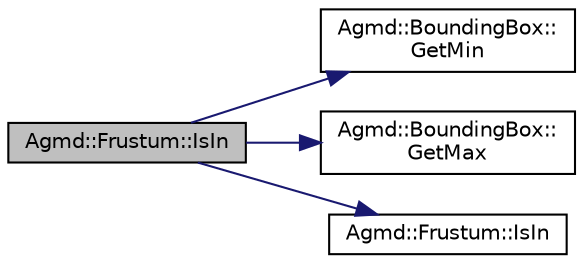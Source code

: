 digraph "Agmd::Frustum::IsIn"
{
  edge [fontname="Helvetica",fontsize="10",labelfontname="Helvetica",labelfontsize="10"];
  node [fontname="Helvetica",fontsize="10",shape=record];
  rankdir="LR";
  Node1 [label="Agmd::Frustum::IsIn",height=0.2,width=0.4,color="black", fillcolor="grey75", style="filled" fontcolor="black"];
  Node1 -> Node2 [color="midnightblue",fontsize="10",style="solid"];
  Node2 [label="Agmd::BoundingBox::\lGetMin",height=0.2,width=0.4,color="black", fillcolor="white", style="filled",URL="$class_agmd_1_1_bounding_box.html#af4cb7f98c2b6759b01e89115c297db1d"];
  Node1 -> Node3 [color="midnightblue",fontsize="10",style="solid"];
  Node3 [label="Agmd::BoundingBox::\lGetMax",height=0.2,width=0.4,color="black", fillcolor="white", style="filled",URL="$class_agmd_1_1_bounding_box.html#a016e74269a19c3692886199a8c36d9fc"];
  Node1 -> Node4 [color="midnightblue",fontsize="10",style="solid"];
  Node4 [label="Agmd::Frustum::IsIn",height=0.2,width=0.4,color="black", fillcolor="white", style="filled",URL="$class_agmd_1_1_frustum.html#ab8b48cd2238ece317558c5fed765cebf"];
}
